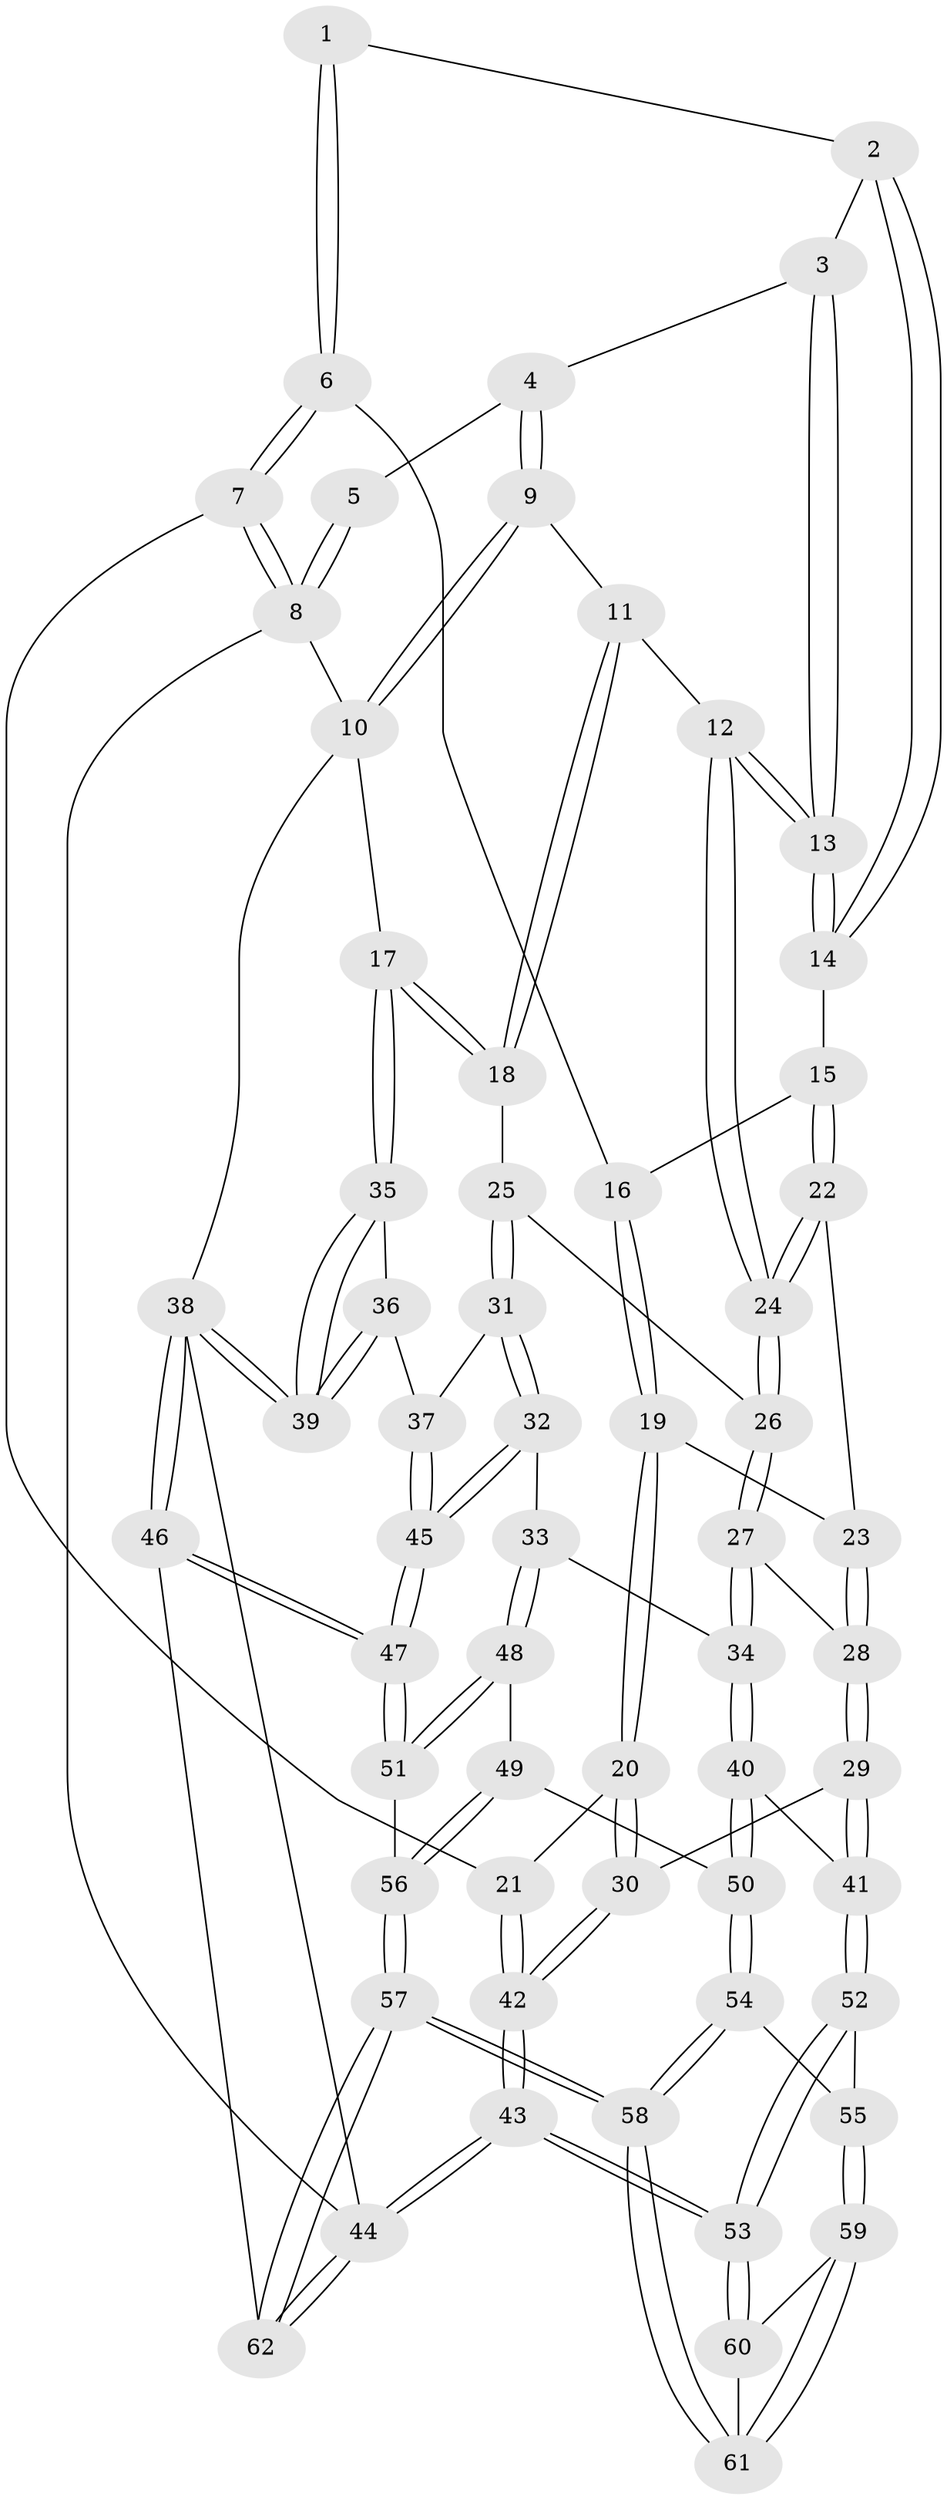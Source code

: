 // Generated by graph-tools (version 1.1) at 2025/51/03/09/25 03:51:11]
// undirected, 62 vertices, 152 edges
graph export_dot {
graph [start="1"]
  node [color=gray90,style=filled];
  1 [pos="+0.14111226279304243+0.013011524871536494"];
  2 [pos="+0.3691034651974844+0.08911746329332673"];
  3 [pos="+0.5557096856847894+0"];
  4 [pos="+0.5633802937841532+0"];
  5 [pos="+0.04403764520417221+0"];
  6 [pos="+0.13554033469110136+0.16807063654995577"];
  7 [pos="+0+0.29255047773722576"];
  8 [pos="+0+0"];
  9 [pos="+0.9149317364045497+0"];
  10 [pos="+1+0"];
  11 [pos="+0.7055808067388638+0.2013737096492579"];
  12 [pos="+0.5742119505049808+0.2479636660429747"];
  13 [pos="+0.5728185114612053+0.23019774231794182"];
  14 [pos="+0.3498597297221288+0.1353088767394383"];
  15 [pos="+0.312749115973782+0.2162825051771834"];
  16 [pos="+0.16364322821601648+0.18785625183750013"];
  17 [pos="+1+0.10873472938145773"];
  18 [pos="+0.8942513156676769+0.3219248060536634"];
  19 [pos="+0.1453576306911254+0.382497967791406"];
  20 [pos="+0.10393350980000003+0.4483826893331493"];
  21 [pos="+0+0.32339869060091947"];
  22 [pos="+0.3374305802801342+0.2637325907319666"];
  23 [pos="+0.3207472766954767+0.3070116204691463"];
  24 [pos="+0.558813765798718+0.31515667986358475"];
  25 [pos="+0.8353444979855017+0.3774312629825912"];
  26 [pos="+0.5855210209746418+0.3726497369392428"];
  27 [pos="+0.5477952338280557+0.4678529087956417"];
  28 [pos="+0.32192202218965704+0.4253830226722006"];
  29 [pos="+0.2166430498391946+0.5734067370103502"];
  30 [pos="+0.17780231220657255+0.549332221853562"];
  31 [pos="+0.8353824390389843+0.4252960059836591"];
  32 [pos="+0.727969132527565+0.6210341965995125"];
  33 [pos="+0.6549015453013561+0.6238135494589154"];
  34 [pos="+0.5458027514830786+0.5079790861370592"];
  35 [pos="+1+0.1531560914902337"];
  36 [pos="+0.9277565684462357+0.5896777514640648"];
  37 [pos="+0.9236737944341511+0.5883613723131568"];
  38 [pos="+1+1"];
  39 [pos="+1+0.7410528266301188"];
  40 [pos="+0.3748810160244456+0.6524794458893852"];
  41 [pos="+0.24011726833163896+0.6144443949475625"];
  42 [pos="+0+0.7655692505531341"];
  43 [pos="+0+1"];
  44 [pos="+0+1"];
  45 [pos="+0.8031111093234409+0.67634758990909"];
  46 [pos="+1+1"];
  47 [pos="+0.8781326807717119+0.9191894937408785"];
  48 [pos="+0.6236533819448032+0.7102226152028497"];
  49 [pos="+0.5436085536515098+0.7578851637736879"];
  50 [pos="+0.4209449503815336+0.740133138719043"];
  51 [pos="+0.7300256405028768+0.8605616377580134"];
  52 [pos="+0.20130499014074507+0.692128193128051"];
  53 [pos="+0+1"];
  54 [pos="+0.4158859581742972+0.7640853868208102"];
  55 [pos="+0.25681340307638106+0.8349703935833316"];
  56 [pos="+0.5816490135053867+0.880753217943654"];
  57 [pos="+0.447703648271578+1"];
  58 [pos="+0.4067800494901663+0.9689996568613237"];
  59 [pos="+0.25704538664837134+0.8456862753697403"];
  60 [pos="+0.12729807539084845+0.9370367898810379"];
  61 [pos="+0.38362678747562345+0.9583867239521414"];
  62 [pos="+0.4649539899513745+1"];
  1 -- 2;
  1 -- 6;
  1 -- 6;
  2 -- 3;
  2 -- 14;
  2 -- 14;
  3 -- 4;
  3 -- 13;
  3 -- 13;
  4 -- 5;
  4 -- 9;
  4 -- 9;
  5 -- 8;
  5 -- 8;
  6 -- 7;
  6 -- 7;
  6 -- 16;
  7 -- 8;
  7 -- 8;
  7 -- 21;
  8 -- 10;
  8 -- 44;
  9 -- 10;
  9 -- 10;
  9 -- 11;
  10 -- 17;
  10 -- 38;
  11 -- 12;
  11 -- 18;
  11 -- 18;
  12 -- 13;
  12 -- 13;
  12 -- 24;
  12 -- 24;
  13 -- 14;
  13 -- 14;
  14 -- 15;
  15 -- 16;
  15 -- 22;
  15 -- 22;
  16 -- 19;
  16 -- 19;
  17 -- 18;
  17 -- 18;
  17 -- 35;
  17 -- 35;
  18 -- 25;
  19 -- 20;
  19 -- 20;
  19 -- 23;
  20 -- 21;
  20 -- 30;
  20 -- 30;
  21 -- 42;
  21 -- 42;
  22 -- 23;
  22 -- 24;
  22 -- 24;
  23 -- 28;
  23 -- 28;
  24 -- 26;
  24 -- 26;
  25 -- 26;
  25 -- 31;
  25 -- 31;
  26 -- 27;
  26 -- 27;
  27 -- 28;
  27 -- 34;
  27 -- 34;
  28 -- 29;
  28 -- 29;
  29 -- 30;
  29 -- 41;
  29 -- 41;
  30 -- 42;
  30 -- 42;
  31 -- 32;
  31 -- 32;
  31 -- 37;
  32 -- 33;
  32 -- 45;
  32 -- 45;
  33 -- 34;
  33 -- 48;
  33 -- 48;
  34 -- 40;
  34 -- 40;
  35 -- 36;
  35 -- 39;
  35 -- 39;
  36 -- 37;
  36 -- 39;
  36 -- 39;
  37 -- 45;
  37 -- 45;
  38 -- 39;
  38 -- 39;
  38 -- 46;
  38 -- 46;
  38 -- 44;
  40 -- 41;
  40 -- 50;
  40 -- 50;
  41 -- 52;
  41 -- 52;
  42 -- 43;
  42 -- 43;
  43 -- 44;
  43 -- 44;
  43 -- 53;
  43 -- 53;
  44 -- 62;
  44 -- 62;
  45 -- 47;
  45 -- 47;
  46 -- 47;
  46 -- 47;
  46 -- 62;
  47 -- 51;
  47 -- 51;
  48 -- 49;
  48 -- 51;
  48 -- 51;
  49 -- 50;
  49 -- 56;
  49 -- 56;
  50 -- 54;
  50 -- 54;
  51 -- 56;
  52 -- 53;
  52 -- 53;
  52 -- 55;
  53 -- 60;
  53 -- 60;
  54 -- 55;
  54 -- 58;
  54 -- 58;
  55 -- 59;
  55 -- 59;
  56 -- 57;
  56 -- 57;
  57 -- 58;
  57 -- 58;
  57 -- 62;
  57 -- 62;
  58 -- 61;
  58 -- 61;
  59 -- 60;
  59 -- 61;
  59 -- 61;
  60 -- 61;
}
